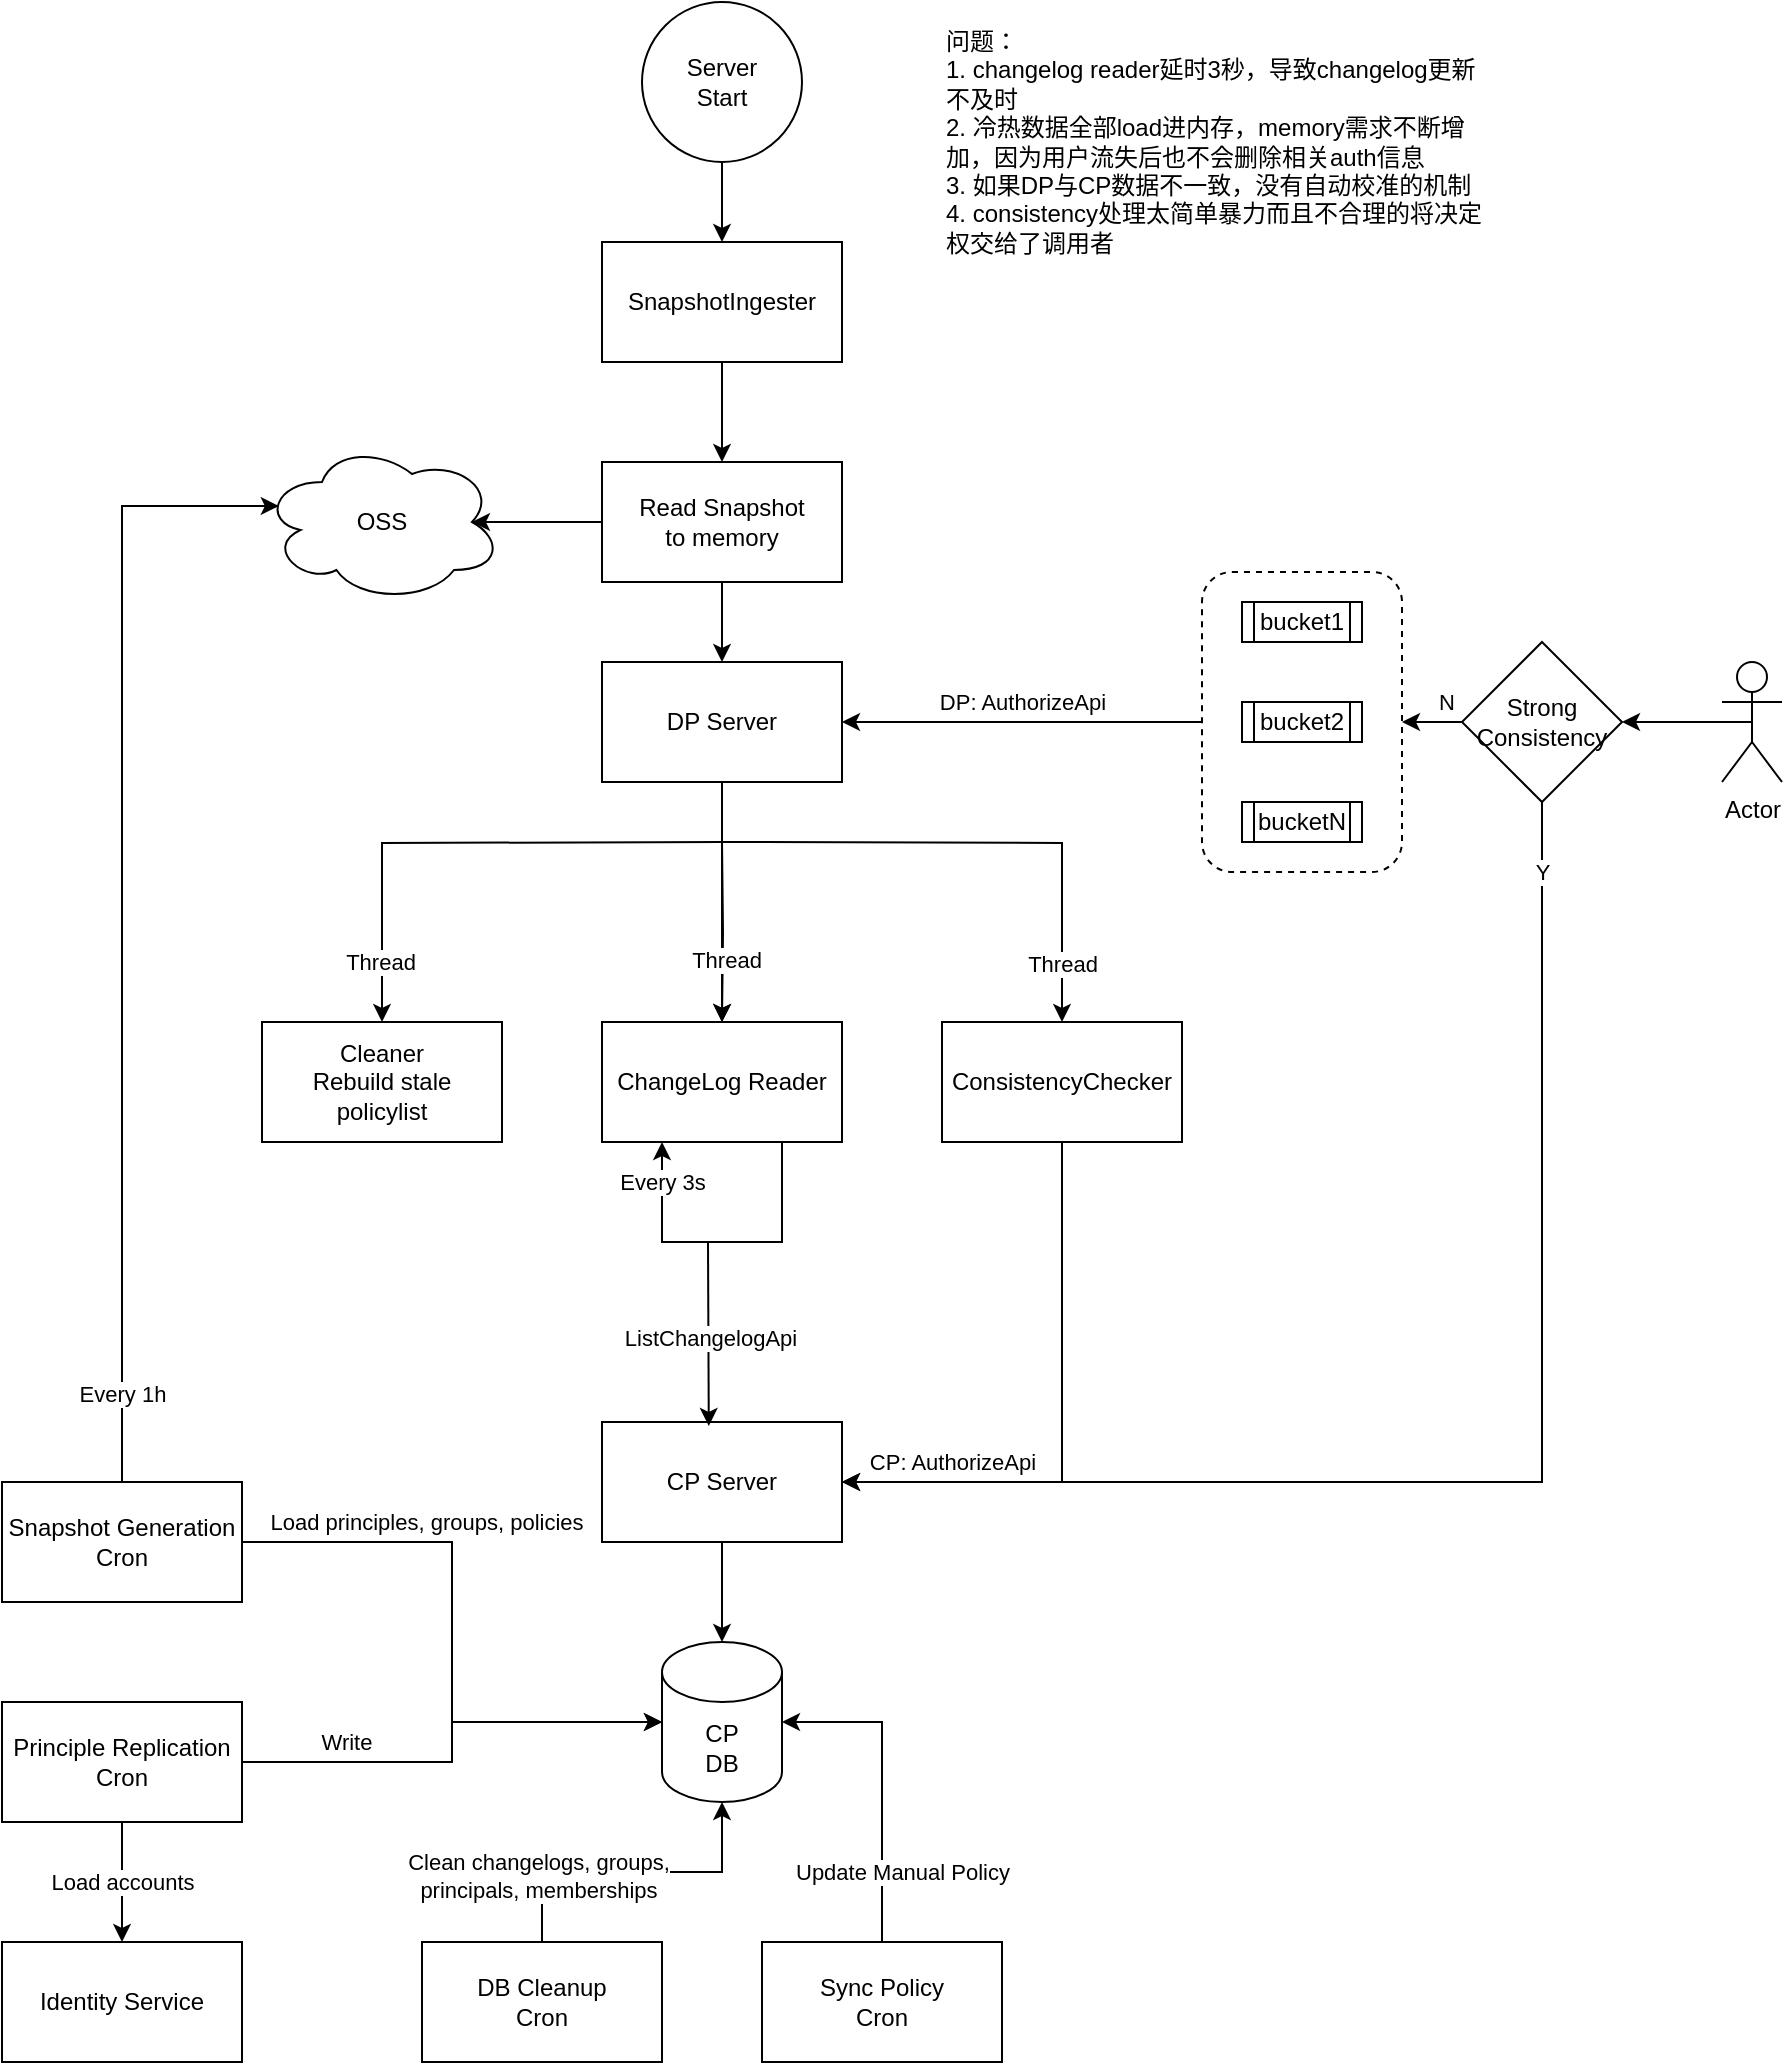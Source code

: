 <mxfile version="22.0.8" type="github">
  <diagram name="Page-1" id="XfXhsya1PBFbVo7L8IAR">
    <mxGraphModel dx="644" dy="870" grid="1" gridSize="10" guides="1" tooltips="1" connect="1" arrows="1" fold="1" page="1" pageScale="1" pageWidth="850" pageHeight="1100" math="0" shadow="0">
      <root>
        <mxCell id="0" />
        <mxCell id="1" parent="0" />
        <mxCell id="7YKEmw7hqahk-HYZp5Uc-64" style="edgeStyle=orthogonalEdgeStyle;rounded=0;orthogonalLoop=1;jettySize=auto;html=1;exitX=0;exitY=0.5;exitDx=0;exitDy=0;entryX=1;entryY=0.5;entryDx=0;entryDy=0;" edge="1" parent="1" source="7YKEmw7hqahk-HYZp5Uc-60" target="7YKEmw7hqahk-HYZp5Uc-61">
          <mxGeometry relative="1" as="geometry" />
        </mxCell>
        <mxCell id="7YKEmw7hqahk-HYZp5Uc-67" value="DP: AuthorizeApi" style="edgeLabel;html=1;align=center;verticalAlign=middle;resizable=0;points=[];" vertex="1" connectable="0" parent="7YKEmw7hqahk-HYZp5Uc-64">
          <mxGeometry x="0.116" y="1" relative="1" as="geometry">
            <mxPoint x="10" y="-11" as="offset" />
          </mxGeometry>
        </mxCell>
        <mxCell id="7YKEmw7hqahk-HYZp5Uc-60" value="" style="rounded=1;whiteSpace=wrap;html=1;dashed=1;" vertex="1" parent="1">
          <mxGeometry x="720" y="395" width="100" height="150" as="geometry" />
        </mxCell>
        <mxCell id="7YKEmw7hqahk-HYZp5Uc-6" value="" style="edgeStyle=orthogonalEdgeStyle;rounded=0;orthogonalLoop=1;jettySize=auto;html=1;" edge="1" parent="1" source="7YKEmw7hqahk-HYZp5Uc-2" target="7YKEmw7hqahk-HYZp5Uc-5">
          <mxGeometry relative="1" as="geometry" />
        </mxCell>
        <mxCell id="7YKEmw7hqahk-HYZp5Uc-2" value="Server&lt;br&gt;Start" style="ellipse;whiteSpace=wrap;html=1;aspect=fixed;" vertex="1" parent="1">
          <mxGeometry x="440" y="110" width="80" height="80" as="geometry" />
        </mxCell>
        <mxCell id="7YKEmw7hqahk-HYZp5Uc-8" value="" style="edgeStyle=orthogonalEdgeStyle;rounded=0;orthogonalLoop=1;jettySize=auto;html=1;" edge="1" parent="1" source="7YKEmw7hqahk-HYZp5Uc-5" target="7YKEmw7hqahk-HYZp5Uc-7">
          <mxGeometry relative="1" as="geometry" />
        </mxCell>
        <mxCell id="7YKEmw7hqahk-HYZp5Uc-5" value="SnapshotIngester" style="whiteSpace=wrap;html=1;" vertex="1" parent="1">
          <mxGeometry x="420" y="230" width="120" height="60" as="geometry" />
        </mxCell>
        <mxCell id="7YKEmw7hqahk-HYZp5Uc-62" value="" style="edgeStyle=orthogonalEdgeStyle;rounded=0;orthogonalLoop=1;jettySize=auto;html=1;" edge="1" parent="1" source="7YKEmw7hqahk-HYZp5Uc-7" target="7YKEmw7hqahk-HYZp5Uc-61">
          <mxGeometry relative="1" as="geometry" />
        </mxCell>
        <mxCell id="7YKEmw7hqahk-HYZp5Uc-7" value="Read Snapshot&lt;br&gt;to memory" style="whiteSpace=wrap;html=1;" vertex="1" parent="1">
          <mxGeometry x="420" y="340" width="120" height="60" as="geometry" />
        </mxCell>
        <mxCell id="7YKEmw7hqahk-HYZp5Uc-12" value="" style="edgeStyle=orthogonalEdgeStyle;rounded=0;orthogonalLoop=1;jettySize=auto;html=1;" edge="1" parent="1" target="7YKEmw7hqahk-HYZp5Uc-11">
          <mxGeometry relative="1" as="geometry">
            <mxPoint x="480" y="530" as="sourcePoint" />
          </mxGeometry>
        </mxCell>
        <mxCell id="7YKEmw7hqahk-HYZp5Uc-18" value="" style="edgeStyle=orthogonalEdgeStyle;rounded=0;orthogonalLoop=1;jettySize=auto;html=1;exitX=0.5;exitY=1;exitDx=0;exitDy=0;" edge="1" parent="1" source="7YKEmw7hqahk-HYZp5Uc-61" target="7YKEmw7hqahk-HYZp5Uc-11">
          <mxGeometry relative="1" as="geometry">
            <mxPoint x="480" y="530" as="sourcePoint" />
          </mxGeometry>
        </mxCell>
        <mxCell id="7YKEmw7hqahk-HYZp5Uc-27" value="Thread" style="edgeLabel;html=1;align=center;verticalAlign=middle;resizable=0;points=[];" vertex="1" connectable="0" parent="7YKEmw7hqahk-HYZp5Uc-18">
          <mxGeometry x="0.484" y="2" relative="1" as="geometry">
            <mxPoint as="offset" />
          </mxGeometry>
        </mxCell>
        <mxCell id="7YKEmw7hqahk-HYZp5Uc-20" style="edgeStyle=orthogonalEdgeStyle;rounded=0;orthogonalLoop=1;jettySize=auto;html=1;exitX=0.5;exitY=1;exitDx=0;exitDy=0;entryX=0.5;entryY=0;entryDx=0;entryDy=0;" edge="1" parent="1" target="7YKEmw7hqahk-HYZp5Uc-19">
          <mxGeometry relative="1" as="geometry">
            <mxPoint x="480" y="530" as="sourcePoint" />
          </mxGeometry>
        </mxCell>
        <mxCell id="7YKEmw7hqahk-HYZp5Uc-26" value="Thread" style="edgeLabel;html=1;align=center;verticalAlign=middle;resizable=0;points=[];" vertex="1" connectable="0" parent="7YKEmw7hqahk-HYZp5Uc-20">
          <mxGeometry x="0.768" y="-1" relative="1" as="geometry">
            <mxPoint as="offset" />
          </mxGeometry>
        </mxCell>
        <mxCell id="7YKEmw7hqahk-HYZp5Uc-22" style="edgeStyle=orthogonalEdgeStyle;rounded=0;orthogonalLoop=1;jettySize=auto;html=1;exitX=0.5;exitY=1;exitDx=0;exitDy=0;" edge="1" parent="1" target="7YKEmw7hqahk-HYZp5Uc-21">
          <mxGeometry relative="1" as="geometry">
            <mxPoint x="480" y="530" as="sourcePoint" />
          </mxGeometry>
        </mxCell>
        <mxCell id="7YKEmw7hqahk-HYZp5Uc-28" value="Thread" style="edgeLabel;html=1;align=center;verticalAlign=middle;resizable=0;points=[];" vertex="1" connectable="0" parent="7YKEmw7hqahk-HYZp5Uc-22">
          <mxGeometry x="0.806" y="1" relative="1" as="geometry">
            <mxPoint x="-1" y="-4" as="offset" />
          </mxGeometry>
        </mxCell>
        <mxCell id="7YKEmw7hqahk-HYZp5Uc-13" style="edgeStyle=orthogonalEdgeStyle;rounded=0;orthogonalLoop=1;jettySize=auto;html=1;exitX=0.75;exitY=1;exitDx=0;exitDy=0;entryX=0.25;entryY=1;entryDx=0;entryDy=0;" edge="1" parent="1" source="7YKEmw7hqahk-HYZp5Uc-11" target="7YKEmw7hqahk-HYZp5Uc-11">
          <mxGeometry relative="1" as="geometry">
            <mxPoint x="550" y="680" as="targetPoint" />
            <Array as="points">
              <mxPoint x="510" y="730" />
              <mxPoint x="450" y="730" />
            </Array>
          </mxGeometry>
        </mxCell>
        <mxCell id="7YKEmw7hqahk-HYZp5Uc-14" value="Every 3s" style="edgeLabel;html=1;align=center;verticalAlign=middle;resizable=0;points=[];" vertex="1" connectable="0" parent="7YKEmw7hqahk-HYZp5Uc-13">
          <mxGeometry x="0.048" y="3" relative="1" as="geometry">
            <mxPoint x="-26" y="-33" as="offset" />
          </mxGeometry>
        </mxCell>
        <mxCell id="7YKEmw7hqahk-HYZp5Uc-11" value="ChangeLog Reader" style="whiteSpace=wrap;html=1;" vertex="1" parent="1">
          <mxGeometry x="420" y="620" width="120" height="60" as="geometry" />
        </mxCell>
        <mxCell id="7YKEmw7hqahk-HYZp5Uc-15" value="CP Server" style="whiteSpace=wrap;html=1;" vertex="1" parent="1">
          <mxGeometry x="420" y="820" width="120" height="60" as="geometry" />
        </mxCell>
        <mxCell id="7YKEmw7hqahk-HYZp5Uc-16" value="" style="endArrow=classic;html=1;rounded=0;entryX=0.445;entryY=0.033;entryDx=0;entryDy=0;entryPerimeter=0;" edge="1" parent="1" target="7YKEmw7hqahk-HYZp5Uc-15">
          <mxGeometry width="50" height="50" relative="1" as="geometry">
            <mxPoint x="473" y="730" as="sourcePoint" />
            <mxPoint x="680" y="580" as="targetPoint" />
          </mxGeometry>
        </mxCell>
        <mxCell id="7YKEmw7hqahk-HYZp5Uc-17" value="ListChangelogApi" style="edgeLabel;html=1;align=center;verticalAlign=middle;resizable=0;points=[];" vertex="1" connectable="0" parent="7YKEmw7hqahk-HYZp5Uc-16">
          <mxGeometry x="0.04" y="1" relative="1" as="geometry">
            <mxPoint as="offset" />
          </mxGeometry>
        </mxCell>
        <mxCell id="7YKEmw7hqahk-HYZp5Uc-19" value="Cleaner&lt;br&gt;Rebuild stale policylist" style="rounded=0;whiteSpace=wrap;html=1;" vertex="1" parent="1">
          <mxGeometry x="250" y="620" width="120" height="60" as="geometry" />
        </mxCell>
        <mxCell id="7YKEmw7hqahk-HYZp5Uc-53" style="edgeStyle=orthogonalEdgeStyle;rounded=0;orthogonalLoop=1;jettySize=auto;html=1;exitX=0.5;exitY=1;exitDx=0;exitDy=0;" edge="1" parent="1" source="7YKEmw7hqahk-HYZp5Uc-21">
          <mxGeometry relative="1" as="geometry">
            <mxPoint x="540" y="850" as="targetPoint" />
            <Array as="points">
              <mxPoint x="650" y="850" />
              <mxPoint x="540" y="850" />
            </Array>
          </mxGeometry>
        </mxCell>
        <mxCell id="7YKEmw7hqahk-HYZp5Uc-54" value="CP: AuthorizeApi" style="edgeLabel;html=1;align=center;verticalAlign=middle;resizable=0;points=[];" vertex="1" connectable="0" parent="7YKEmw7hqahk-HYZp5Uc-53">
          <mxGeometry x="0.612" y="-3" relative="1" as="geometry">
            <mxPoint y="-7" as="offset" />
          </mxGeometry>
        </mxCell>
        <mxCell id="7YKEmw7hqahk-HYZp5Uc-21" value="ConsistencyChecker" style="whiteSpace=wrap;html=1;" vertex="1" parent="1">
          <mxGeometry x="590" y="620" width="120" height="60" as="geometry" />
        </mxCell>
        <mxCell id="7YKEmw7hqahk-HYZp5Uc-25" value="&lt;div style=&quot;&quot;&gt;&lt;span style=&quot;background-color: initial;&quot;&gt;问题：&lt;/span&gt;&lt;/div&gt;&lt;div style=&quot;&quot;&gt;&lt;span style=&quot;background-color: initial;&quot;&gt;1. changelog reader延时3秒，导致changelog更新不及时&lt;/span&gt;&lt;/div&gt;&lt;div style=&quot;&quot;&gt;&lt;span style=&quot;background-color: initial;&quot;&gt;2. 冷热数据全部load进内存，memory需求不断增加，因为用户流失后也不会删除相关auth信息&lt;/span&gt;&lt;/div&gt;&lt;div style=&quot;&quot;&gt;&lt;span style=&quot;background-color: initial;&quot;&gt;3. 如果DP与CP数据不一致，没有自动校准的机制&lt;/span&gt;&lt;/div&gt;&lt;div style=&quot;&quot;&gt;&lt;span style=&quot;background-color: initial;&quot;&gt;4. consistency处理太简单暴力而且不合理的将决定权交给了调用者&lt;/span&gt;&lt;/div&gt;" style="text;html=1;strokeColor=none;fillColor=none;align=left;verticalAlign=middle;whiteSpace=wrap;rounded=0;" vertex="1" parent="1">
          <mxGeometry x="590" y="120" width="275" height="120" as="geometry" />
        </mxCell>
        <mxCell id="7YKEmw7hqahk-HYZp5Uc-37" value="bucket1" style="shape=process;whiteSpace=wrap;html=1;backgroundOutline=1;" vertex="1" parent="1">
          <mxGeometry x="740" y="410" width="60" height="20" as="geometry" />
        </mxCell>
        <mxCell id="7YKEmw7hqahk-HYZp5Uc-38" value="bucket2" style="shape=process;whiteSpace=wrap;html=1;backgroundOutline=1;" vertex="1" parent="1">
          <mxGeometry x="740" y="460" width="60" height="20" as="geometry" />
        </mxCell>
        <mxCell id="7YKEmw7hqahk-HYZp5Uc-39" value="bucketN" style="shape=process;whiteSpace=wrap;html=1;backgroundOutline=1;" vertex="1" parent="1">
          <mxGeometry x="740" y="510" width="60" height="20" as="geometry" />
        </mxCell>
        <mxCell id="7YKEmw7hqahk-HYZp5Uc-66" style="edgeStyle=orthogonalEdgeStyle;rounded=0;orthogonalLoop=1;jettySize=auto;html=1;exitX=0.5;exitY=0.5;exitDx=0;exitDy=0;exitPerimeter=0;" edge="1" parent="1" source="7YKEmw7hqahk-HYZp5Uc-40" target="7YKEmw7hqahk-HYZp5Uc-55">
          <mxGeometry relative="1" as="geometry" />
        </mxCell>
        <mxCell id="7YKEmw7hqahk-HYZp5Uc-40" value="Actor" style="shape=umlActor;verticalLabelPosition=bottom;verticalAlign=top;html=1;outlineConnect=0;" vertex="1" parent="1">
          <mxGeometry x="980" y="440" width="30" height="60" as="geometry" />
        </mxCell>
        <mxCell id="7YKEmw7hqahk-HYZp5Uc-56" style="edgeStyle=orthogonalEdgeStyle;rounded=0;orthogonalLoop=1;jettySize=auto;html=1;exitX=0.5;exitY=1;exitDx=0;exitDy=0;entryX=1;entryY=0.5;entryDx=0;entryDy=0;" edge="1" parent="1" source="7YKEmw7hqahk-HYZp5Uc-55" target="7YKEmw7hqahk-HYZp5Uc-15">
          <mxGeometry relative="1" as="geometry" />
        </mxCell>
        <mxCell id="7YKEmw7hqahk-HYZp5Uc-59" value="Y" style="edgeLabel;html=1;align=center;verticalAlign=middle;resizable=0;points=[];" vertex="1" connectable="0" parent="7YKEmw7hqahk-HYZp5Uc-56">
          <mxGeometry x="-0.785" y="-1" relative="1" as="geometry">
            <mxPoint x="1" y="-39" as="offset" />
          </mxGeometry>
        </mxCell>
        <mxCell id="7YKEmw7hqahk-HYZp5Uc-57" style="edgeStyle=orthogonalEdgeStyle;rounded=0;orthogonalLoop=1;jettySize=auto;html=1;exitX=0;exitY=0.5;exitDx=0;exitDy=0;entryX=1;entryY=0.5;entryDx=0;entryDy=0;" edge="1" parent="1" source="7YKEmw7hqahk-HYZp5Uc-55" target="7YKEmw7hqahk-HYZp5Uc-60">
          <mxGeometry relative="1" as="geometry">
            <mxPoint x="820" y="470" as="targetPoint" />
          </mxGeometry>
        </mxCell>
        <mxCell id="7YKEmw7hqahk-HYZp5Uc-58" value="N" style="edgeLabel;html=1;align=center;verticalAlign=middle;resizable=0;points=[];" vertex="1" connectable="0" parent="7YKEmw7hqahk-HYZp5Uc-57">
          <mxGeometry x="0.168" relative="1" as="geometry">
            <mxPoint x="9" y="-10" as="offset" />
          </mxGeometry>
        </mxCell>
        <mxCell id="7YKEmw7hqahk-HYZp5Uc-55" value="Strong&lt;br&gt;Consistency" style="rhombus;whiteSpace=wrap;html=1;" vertex="1" parent="1">
          <mxGeometry x="850" y="430" width="80" height="80" as="geometry" />
        </mxCell>
        <mxCell id="7YKEmw7hqahk-HYZp5Uc-61" value="DP Server" style="whiteSpace=wrap;html=1;" vertex="1" parent="1">
          <mxGeometry x="420" y="440" width="120" height="60" as="geometry" />
        </mxCell>
        <mxCell id="7YKEmw7hqahk-HYZp5Uc-69" value="OSS" style="ellipse;shape=cloud;whiteSpace=wrap;html=1;" vertex="1" parent="1">
          <mxGeometry x="250" y="330" width="120" height="80" as="geometry" />
        </mxCell>
        <mxCell id="7YKEmw7hqahk-HYZp5Uc-70" style="edgeStyle=orthogonalEdgeStyle;rounded=0;orthogonalLoop=1;jettySize=auto;html=1;exitX=0;exitY=0.5;exitDx=0;exitDy=0;entryX=0.875;entryY=0.5;entryDx=0;entryDy=0;entryPerimeter=0;" edge="1" parent="1" source="7YKEmw7hqahk-HYZp5Uc-7" target="7YKEmw7hqahk-HYZp5Uc-69">
          <mxGeometry relative="1" as="geometry" />
        </mxCell>
        <mxCell id="7YKEmw7hqahk-HYZp5Uc-71" value="CP&lt;br&gt;DB" style="shape=cylinder3;whiteSpace=wrap;html=1;boundedLbl=1;backgroundOutline=1;size=15;" vertex="1" parent="1">
          <mxGeometry x="450" y="930" width="60" height="80" as="geometry" />
        </mxCell>
        <mxCell id="7YKEmw7hqahk-HYZp5Uc-72" value="Snapshot Generation Cron" style="rounded=0;whiteSpace=wrap;html=1;" vertex="1" parent="1">
          <mxGeometry x="120" y="850" width="120" height="60" as="geometry" />
        </mxCell>
        <mxCell id="7YKEmw7hqahk-HYZp5Uc-73" style="edgeStyle=orthogonalEdgeStyle;rounded=0;orthogonalLoop=1;jettySize=auto;html=1;exitX=1;exitY=0.5;exitDx=0;exitDy=0;entryX=0;entryY=0.5;entryDx=0;entryDy=0;entryPerimeter=0;" edge="1" parent="1" source="7YKEmw7hqahk-HYZp5Uc-72" target="7YKEmw7hqahk-HYZp5Uc-71">
          <mxGeometry relative="1" as="geometry" />
        </mxCell>
        <mxCell id="7YKEmw7hqahk-HYZp5Uc-75" value="Load principles, groups, policies" style="edgeLabel;html=1;align=center;verticalAlign=middle;resizable=0;points=[];" vertex="1" connectable="0" parent="7YKEmw7hqahk-HYZp5Uc-73">
          <mxGeometry x="-0.596" y="5" relative="1" as="geometry">
            <mxPoint x="31" y="-5" as="offset" />
          </mxGeometry>
        </mxCell>
        <mxCell id="7YKEmw7hqahk-HYZp5Uc-74" style="edgeStyle=orthogonalEdgeStyle;rounded=0;orthogonalLoop=1;jettySize=auto;html=1;exitX=0.5;exitY=0;exitDx=0;exitDy=0;entryX=0.07;entryY=0.4;entryDx=0;entryDy=0;entryPerimeter=0;" edge="1" parent="1" source="7YKEmw7hqahk-HYZp5Uc-72" target="7YKEmw7hqahk-HYZp5Uc-69">
          <mxGeometry relative="1" as="geometry">
            <Array as="points">
              <mxPoint x="180" y="362" />
            </Array>
          </mxGeometry>
        </mxCell>
        <mxCell id="7YKEmw7hqahk-HYZp5Uc-89" value="Every 1h" style="edgeLabel;html=1;align=center;verticalAlign=middle;resizable=0;points=[];" vertex="1" connectable="0" parent="7YKEmw7hqahk-HYZp5Uc-74">
          <mxGeometry x="-0.844" relative="1" as="geometry">
            <mxPoint as="offset" />
          </mxGeometry>
        </mxCell>
        <mxCell id="7YKEmw7hqahk-HYZp5Uc-79" value="Load accounts" style="edgeStyle=orthogonalEdgeStyle;rounded=0;orthogonalLoop=1;jettySize=auto;html=1;exitX=0.5;exitY=1;exitDx=0;exitDy=0;" edge="1" parent="1" source="7YKEmw7hqahk-HYZp5Uc-76" target="7YKEmw7hqahk-HYZp5Uc-77">
          <mxGeometry relative="1" as="geometry" />
        </mxCell>
        <mxCell id="7YKEmw7hqahk-HYZp5Uc-80" style="edgeStyle=orthogonalEdgeStyle;rounded=0;orthogonalLoop=1;jettySize=auto;html=1;exitX=1;exitY=0.5;exitDx=0;exitDy=0;" edge="1" parent="1" source="7YKEmw7hqahk-HYZp5Uc-76" target="7YKEmw7hqahk-HYZp5Uc-71">
          <mxGeometry relative="1" as="geometry" />
        </mxCell>
        <mxCell id="7YKEmw7hqahk-HYZp5Uc-81" value="Write" style="edgeLabel;html=1;align=center;verticalAlign=middle;resizable=0;points=[];" vertex="1" connectable="0" parent="7YKEmw7hqahk-HYZp5Uc-80">
          <mxGeometry x="-0.494" y="-4" relative="1" as="geometry">
            <mxPoint x="-6" y="-14" as="offset" />
          </mxGeometry>
        </mxCell>
        <mxCell id="7YKEmw7hqahk-HYZp5Uc-76" value="Principle Replication&lt;br&gt;Cron" style="rounded=0;whiteSpace=wrap;html=1;" vertex="1" parent="1">
          <mxGeometry x="120" y="960" width="120" height="60" as="geometry" />
        </mxCell>
        <mxCell id="7YKEmw7hqahk-HYZp5Uc-77" value="Identity Service" style="rounded=0;whiteSpace=wrap;html=1;" vertex="1" parent="1">
          <mxGeometry x="120" y="1080" width="120" height="60" as="geometry" />
        </mxCell>
        <mxCell id="7YKEmw7hqahk-HYZp5Uc-83" style="edgeStyle=orthogonalEdgeStyle;rounded=0;orthogonalLoop=1;jettySize=auto;html=1;exitX=0.5;exitY=0;exitDx=0;exitDy=0;" edge="1" parent="1" source="7YKEmw7hqahk-HYZp5Uc-82" target="7YKEmw7hqahk-HYZp5Uc-71">
          <mxGeometry relative="1" as="geometry" />
        </mxCell>
        <mxCell id="7YKEmw7hqahk-HYZp5Uc-84" value="Clean changelogs, groups,&lt;br&gt;principals, memberships" style="edgeLabel;html=1;align=center;verticalAlign=middle;resizable=0;points=[];" vertex="1" connectable="0" parent="7YKEmw7hqahk-HYZp5Uc-83">
          <mxGeometry x="-0.586" y="2" relative="1" as="geometry">
            <mxPoint as="offset" />
          </mxGeometry>
        </mxCell>
        <mxCell id="7YKEmw7hqahk-HYZp5Uc-82" value="DB Cleanup&lt;br&gt;Cron" style="rounded=0;whiteSpace=wrap;html=1;" vertex="1" parent="1">
          <mxGeometry x="330" y="1080" width="120" height="60" as="geometry" />
        </mxCell>
        <mxCell id="7YKEmw7hqahk-HYZp5Uc-85" value="Sync Policy&lt;br&gt;Cron" style="rounded=0;whiteSpace=wrap;html=1;" vertex="1" parent="1">
          <mxGeometry x="500" y="1080" width="120" height="60" as="geometry" />
        </mxCell>
        <mxCell id="7YKEmw7hqahk-HYZp5Uc-86" style="edgeStyle=orthogonalEdgeStyle;rounded=0;orthogonalLoop=1;jettySize=auto;html=1;exitX=0.5;exitY=0;exitDx=0;exitDy=0;entryX=1;entryY=0.5;entryDx=0;entryDy=0;entryPerimeter=0;" edge="1" parent="1" source="7YKEmw7hqahk-HYZp5Uc-85" target="7YKEmw7hqahk-HYZp5Uc-71">
          <mxGeometry relative="1" as="geometry" />
        </mxCell>
        <mxCell id="7YKEmw7hqahk-HYZp5Uc-87" value="Update Manual Policy" style="edgeLabel;html=1;align=center;verticalAlign=middle;resizable=0;points=[];" vertex="1" connectable="0" parent="7YKEmw7hqahk-HYZp5Uc-86">
          <mxGeometry x="-0.067" relative="1" as="geometry">
            <mxPoint x="10" y="39" as="offset" />
          </mxGeometry>
        </mxCell>
        <mxCell id="7YKEmw7hqahk-HYZp5Uc-88" style="edgeStyle=orthogonalEdgeStyle;rounded=0;orthogonalLoop=1;jettySize=auto;html=1;exitX=0.5;exitY=1;exitDx=0;exitDy=0;entryX=0.5;entryY=0;entryDx=0;entryDy=0;entryPerimeter=0;" edge="1" parent="1" source="7YKEmw7hqahk-HYZp5Uc-15" target="7YKEmw7hqahk-HYZp5Uc-71">
          <mxGeometry relative="1" as="geometry" />
        </mxCell>
      </root>
    </mxGraphModel>
  </diagram>
</mxfile>
